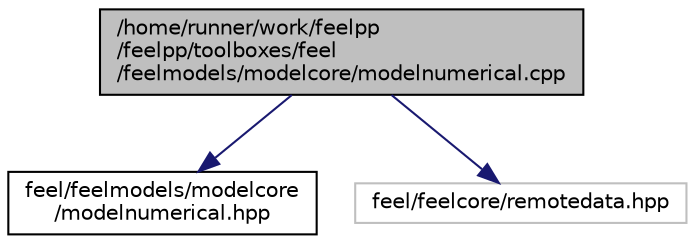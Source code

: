 digraph "/home/runner/work/feelpp/feelpp/toolboxes/feel/feelmodels/modelcore/modelnumerical.cpp"
{
 // LATEX_PDF_SIZE
  edge [fontname="Helvetica",fontsize="10",labelfontname="Helvetica",labelfontsize="10"];
  node [fontname="Helvetica",fontsize="10",shape=record];
  Node1 [label="/home/runner/work/feelpp\l/feelpp/toolboxes/feel\l/feelmodels/modelcore/modelnumerical.cpp",height=0.2,width=0.4,color="black", fillcolor="grey75", style="filled", fontcolor="black",tooltip=" "];
  Node1 -> Node2 [color="midnightblue",fontsize="10",style="solid",fontname="Helvetica"];
  Node2 [label="feel/feelmodels/modelcore\l/modelnumerical.hpp",height=0.2,width=0.4,color="black", fillcolor="white", style="filled",URL="$modelnumerical_8hpp.html",tooltip=" "];
  Node1 -> Node3 [color="midnightblue",fontsize="10",style="solid",fontname="Helvetica"];
  Node3 [label="feel/feelcore/remotedata.hpp",height=0.2,width=0.4,color="grey75", fillcolor="white", style="filled",tooltip=" "];
}
